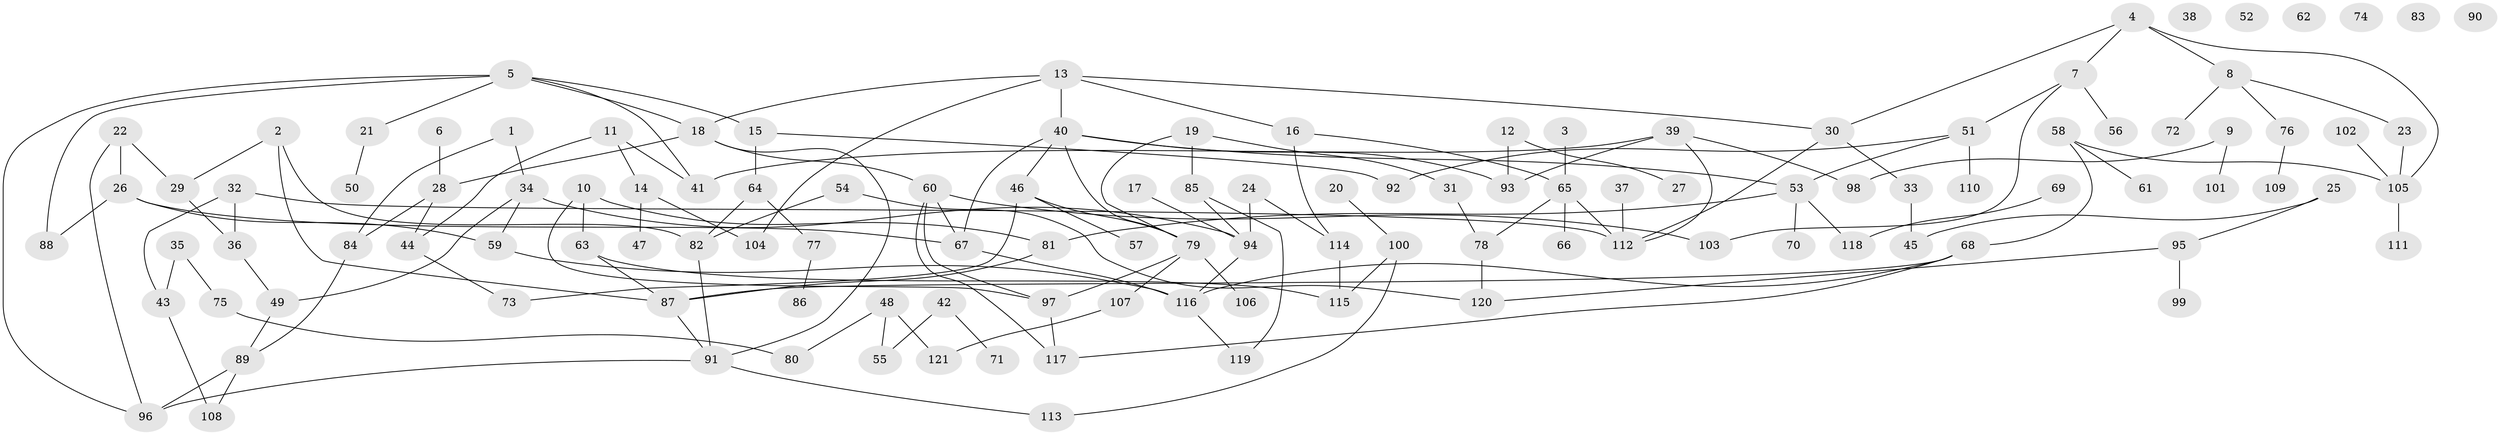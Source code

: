 // Generated by graph-tools (version 1.1) at 2025/25/03/09/25 03:25:24]
// undirected, 121 vertices, 157 edges
graph export_dot {
graph [start="1"]
  node [color=gray90,style=filled];
  1;
  2;
  3;
  4;
  5;
  6;
  7;
  8;
  9;
  10;
  11;
  12;
  13;
  14;
  15;
  16;
  17;
  18;
  19;
  20;
  21;
  22;
  23;
  24;
  25;
  26;
  27;
  28;
  29;
  30;
  31;
  32;
  33;
  34;
  35;
  36;
  37;
  38;
  39;
  40;
  41;
  42;
  43;
  44;
  45;
  46;
  47;
  48;
  49;
  50;
  51;
  52;
  53;
  54;
  55;
  56;
  57;
  58;
  59;
  60;
  61;
  62;
  63;
  64;
  65;
  66;
  67;
  68;
  69;
  70;
  71;
  72;
  73;
  74;
  75;
  76;
  77;
  78;
  79;
  80;
  81;
  82;
  83;
  84;
  85;
  86;
  87;
  88;
  89;
  90;
  91;
  92;
  93;
  94;
  95;
  96;
  97;
  98;
  99;
  100;
  101;
  102;
  103;
  104;
  105;
  106;
  107;
  108;
  109;
  110;
  111;
  112;
  113;
  114;
  115;
  116;
  117;
  118;
  119;
  120;
  121;
  1 -- 34;
  1 -- 84;
  2 -- 29;
  2 -- 82;
  2 -- 87;
  3 -- 65;
  4 -- 7;
  4 -- 8;
  4 -- 30;
  4 -- 105;
  5 -- 15;
  5 -- 18;
  5 -- 21;
  5 -- 41;
  5 -- 88;
  5 -- 96;
  6 -- 28;
  7 -- 51;
  7 -- 56;
  7 -- 103;
  8 -- 23;
  8 -- 72;
  8 -- 76;
  9 -- 98;
  9 -- 101;
  10 -- 63;
  10 -- 81;
  10 -- 97;
  11 -- 14;
  11 -- 41;
  11 -- 44;
  12 -- 27;
  12 -- 93;
  13 -- 16;
  13 -- 18;
  13 -- 30;
  13 -- 40;
  13 -- 104;
  14 -- 47;
  14 -- 104;
  15 -- 64;
  15 -- 92;
  16 -- 65;
  16 -- 114;
  17 -- 94;
  18 -- 28;
  18 -- 60;
  18 -- 91;
  19 -- 31;
  19 -- 79;
  19 -- 85;
  20 -- 100;
  21 -- 50;
  22 -- 26;
  22 -- 29;
  22 -- 96;
  23 -- 105;
  24 -- 94;
  24 -- 114;
  25 -- 45;
  25 -- 95;
  26 -- 59;
  26 -- 67;
  26 -- 88;
  28 -- 44;
  28 -- 84;
  29 -- 36;
  30 -- 33;
  30 -- 112;
  31 -- 78;
  32 -- 36;
  32 -- 43;
  32 -- 112;
  33 -- 45;
  34 -- 49;
  34 -- 59;
  34 -- 94;
  35 -- 43;
  35 -- 75;
  36 -- 49;
  37 -- 112;
  39 -- 41;
  39 -- 93;
  39 -- 98;
  39 -- 112;
  40 -- 46;
  40 -- 53;
  40 -- 67;
  40 -- 79;
  40 -- 93;
  42 -- 55;
  42 -- 71;
  43 -- 108;
  44 -- 73;
  46 -- 57;
  46 -- 73;
  46 -- 79;
  48 -- 55;
  48 -- 80;
  48 -- 121;
  49 -- 89;
  51 -- 53;
  51 -- 92;
  51 -- 110;
  53 -- 70;
  53 -- 81;
  53 -- 118;
  54 -- 82;
  54 -- 120;
  58 -- 61;
  58 -- 68;
  58 -- 105;
  59 -- 116;
  60 -- 67;
  60 -- 97;
  60 -- 103;
  60 -- 117;
  63 -- 87;
  63 -- 115;
  64 -- 77;
  64 -- 82;
  65 -- 66;
  65 -- 78;
  65 -- 112;
  67 -- 116;
  68 -- 87;
  68 -- 116;
  68 -- 117;
  69 -- 118;
  75 -- 80;
  76 -- 109;
  77 -- 86;
  78 -- 120;
  79 -- 97;
  79 -- 106;
  79 -- 107;
  81 -- 87;
  82 -- 91;
  84 -- 89;
  85 -- 94;
  85 -- 119;
  87 -- 91;
  89 -- 96;
  89 -- 108;
  91 -- 96;
  91 -- 113;
  94 -- 116;
  95 -- 99;
  95 -- 120;
  97 -- 117;
  100 -- 113;
  100 -- 115;
  102 -- 105;
  105 -- 111;
  107 -- 121;
  114 -- 115;
  116 -- 119;
}
